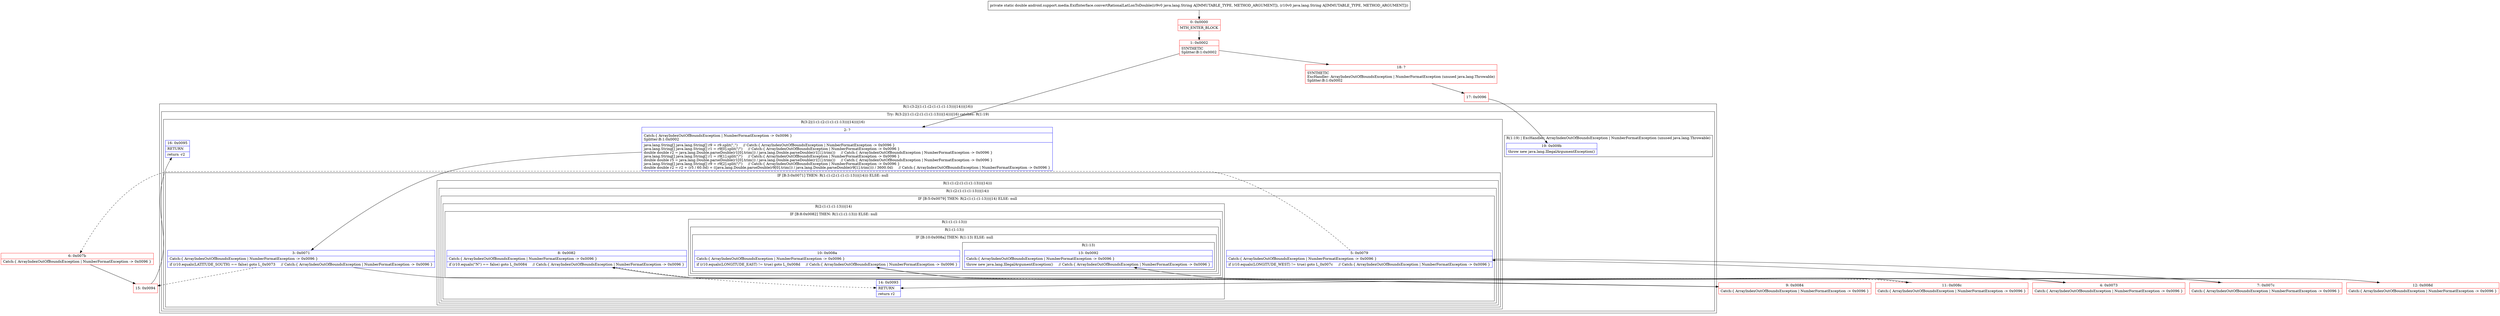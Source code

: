 digraph "CFG forandroid.support.media.ExifInterface.convertRationalLatLonToDouble(Ljava\/lang\/String;Ljava\/lang\/String;)D" {
subgraph cluster_Region_1470209988 {
label = "R(1:(3:2|(1:(1:(2:(1:(1:(1:13)))|14)))|16))";
node [shape=record,color=blue];
subgraph cluster_TryCatchRegion_1260328228 {
label = "Try: R(3:2|(1:(1:(2:(1:(1:(1:13)))|14)))|16) catches: R(1:19)";
node [shape=record,color=blue];
subgraph cluster_Region_543678796 {
label = "R(3:2|(1:(1:(2:(1:(1:(1:13)))|14)))|16)";
node [shape=record,color=blue];
Node_2 [shape=record,label="{2\:\ ?|Catch:\{ ArrayIndexOutOfBoundsException \| NumberFormatException \-\> 0x0096 \}\lSplitter:B:1:0x0002\l|java.lang.String[] java.lang.String[] r9 = r9.split(\",\")     \/\/ Catch:\{ ArrayIndexOutOfBoundsException \| NumberFormatException \-\> 0x0096 \}\ljava.lang.String[] java.lang.String[] r1 = r9[0].split(\"\/\")     \/\/ Catch:\{ ArrayIndexOutOfBoundsException \| NumberFormatException \-\> 0x0096 \}\ldouble double r2 = java.lang.Double.parseDouble(r1[0].trim()) \/ java.lang.Double.parseDouble(r1[1].trim())     \/\/ Catch:\{ ArrayIndexOutOfBoundsException \| NumberFormatException \-\> 0x0096 \}\ljava.lang.String[] java.lang.String[] r1 = r9[1].split(\"\/\")     \/\/ Catch:\{ ArrayIndexOutOfBoundsException \| NumberFormatException \-\> 0x0096 \}\ldouble double r5 = java.lang.Double.parseDouble(r1[0].trim()) \/ java.lang.Double.parseDouble(r1[1].trim())     \/\/ Catch:\{ ArrayIndexOutOfBoundsException \| NumberFormatException \-\> 0x0096 \}\ljava.lang.String[] java.lang.String[] r9 = r9[2].split(\"\/\")     \/\/ Catch:\{ ArrayIndexOutOfBoundsException \| NumberFormatException \-\> 0x0096 \}\ldouble double r2 = r2 + (r5 \/ 60.0d) + ((java.lang.Double.parseDouble(r9[0].trim()) \/ java.lang.Double.parseDouble(r9[1].trim())) \/ 3600.0d)     \/\/ Catch:\{ ArrayIndexOutOfBoundsException \| NumberFormatException \-\> 0x0096 \}\l}"];
subgraph cluster_IfRegion_1997885207 {
label = "IF [B:3:0x0071] THEN: R(1:(1:(2:(1:(1:(1:13)))|14))) ELSE: null";
node [shape=record,color=blue];
Node_3 [shape=record,label="{3\:\ 0x0071|Catch:\{ ArrayIndexOutOfBoundsException \| NumberFormatException \-\> 0x0096 \}\l|if (r10.equals(LATITUDE_SOUTH) == false) goto L_0x0073     \/\/ Catch:\{ ArrayIndexOutOfBoundsException \| NumberFormatException \-\> 0x0096 \}\l}"];
subgraph cluster_Region_15549068 {
label = "R(1:(1:(2:(1:(1:(1:13)))|14)))";
node [shape=record,color=blue];
subgraph cluster_Region_1533653738 {
label = "R(1:(2:(1:(1:(1:13)))|14))";
node [shape=record,color=blue];
subgraph cluster_IfRegion_1751923350 {
label = "IF [B:5:0x0079] THEN: R(2:(1:(1:(1:13)))|14) ELSE: null";
node [shape=record,color=blue];
Node_5 [shape=record,label="{5\:\ 0x0079|Catch:\{ ArrayIndexOutOfBoundsException \| NumberFormatException \-\> 0x0096 \}\l|if (r10.equals(LONGITUDE_WEST) != true) goto L_0x007c     \/\/ Catch:\{ ArrayIndexOutOfBoundsException \| NumberFormatException \-\> 0x0096 \}\l}"];
subgraph cluster_Region_1672279439 {
label = "R(2:(1:(1:(1:13)))|14)";
node [shape=record,color=blue];
subgraph cluster_IfRegion_903658875 {
label = "IF [B:8:0x0082] THEN: R(1:(1:(1:13))) ELSE: null";
node [shape=record,color=blue];
Node_8 [shape=record,label="{8\:\ 0x0082|Catch:\{ ArrayIndexOutOfBoundsException \| NumberFormatException \-\> 0x0096 \}\l|if (r10.equals(\"N\") == false) goto L_0x0084     \/\/ Catch:\{ ArrayIndexOutOfBoundsException \| NumberFormatException \-\> 0x0096 \}\l}"];
subgraph cluster_Region_1607426158 {
label = "R(1:(1:(1:13)))";
node [shape=record,color=blue];
subgraph cluster_Region_1227319199 {
label = "R(1:(1:13))";
node [shape=record,color=blue];
subgraph cluster_IfRegion_1075203239 {
label = "IF [B:10:0x008a] THEN: R(1:13) ELSE: null";
node [shape=record,color=blue];
Node_10 [shape=record,label="{10\:\ 0x008a|Catch:\{ ArrayIndexOutOfBoundsException \| NumberFormatException \-\> 0x0096 \}\l|if (r10.equals(LONGITUDE_EAST) != true) goto L_0x008d     \/\/ Catch:\{ ArrayIndexOutOfBoundsException \| NumberFormatException \-\> 0x0096 \}\l}"];
subgraph cluster_Region_284235451 {
label = "R(1:13)";
node [shape=record,color=blue];
Node_13 [shape=record,label="{13\:\ 0x0092|Catch:\{ ArrayIndexOutOfBoundsException \| NumberFormatException \-\> 0x0096 \}\l|throw new java.lang.IllegalArgumentException()     \/\/ Catch:\{ ArrayIndexOutOfBoundsException \| NumberFormatException \-\> 0x0096 \}\l}"];
}
}
}
}
}
Node_14 [shape=record,label="{14\:\ 0x0093|RETURN\l|return r2\l}"];
}
}
}
}
}
Node_16 [shape=record,label="{16\:\ 0x0095|RETURN\l|return \-r2\l}"];
}
subgraph cluster_Region_882497755 {
label = "R(1:19) | ExcHandler: ArrayIndexOutOfBoundsException \| NumberFormatException (unused java.lang.Throwable)\l";
node [shape=record,color=blue];
Node_19 [shape=record,label="{19\:\ 0x009b|throw new java.lang.IllegalArgumentException()\l}"];
}
}
}
subgraph cluster_Region_882497755 {
label = "R(1:19) | ExcHandler: ArrayIndexOutOfBoundsException \| NumberFormatException (unused java.lang.Throwable)\l";
node [shape=record,color=blue];
Node_19 [shape=record,label="{19\:\ 0x009b|throw new java.lang.IllegalArgumentException()\l}"];
}
Node_0 [shape=record,color=red,label="{0\:\ 0x0000|MTH_ENTER_BLOCK\l}"];
Node_1 [shape=record,color=red,label="{1\:\ 0x0002|SYNTHETIC\lSplitter:B:1:0x0002\l}"];
Node_4 [shape=record,color=red,label="{4\:\ 0x0073|Catch:\{ ArrayIndexOutOfBoundsException \| NumberFormatException \-\> 0x0096 \}\l}"];
Node_6 [shape=record,color=red,label="{6\:\ 0x007b|Catch:\{ ArrayIndexOutOfBoundsException \| NumberFormatException \-\> 0x0096 \}\l}"];
Node_7 [shape=record,color=red,label="{7\:\ 0x007c|Catch:\{ ArrayIndexOutOfBoundsException \| NumberFormatException \-\> 0x0096 \}\l}"];
Node_9 [shape=record,color=red,label="{9\:\ 0x0084|Catch:\{ ArrayIndexOutOfBoundsException \| NumberFormatException \-\> 0x0096 \}\l}"];
Node_11 [shape=record,color=red,label="{11\:\ 0x008c|Catch:\{ ArrayIndexOutOfBoundsException \| NumberFormatException \-\> 0x0096 \}\l}"];
Node_12 [shape=record,color=red,label="{12\:\ 0x008d|Catch:\{ ArrayIndexOutOfBoundsException \| NumberFormatException \-\> 0x0096 \}\l}"];
Node_15 [shape=record,color=red,label="{15\:\ 0x0094}"];
Node_17 [shape=record,color=red,label="{17\:\ 0x0096}"];
Node_18 [shape=record,color=red,label="{18\:\ ?|SYNTHETIC\lExcHandler: ArrayIndexOutOfBoundsException \| NumberFormatException (unused java.lang.Throwable)\lSplitter:B:1:0x0002\l}"];
MethodNode[shape=record,label="{private static double android.support.media.ExifInterface.convertRationalLatLonToDouble((r9v0 java.lang.String A[IMMUTABLE_TYPE, METHOD_ARGUMENT]), (r10v0 java.lang.String A[IMMUTABLE_TYPE, METHOD_ARGUMENT])) }"];
MethodNode -> Node_0;
Node_2 -> Node_3;
Node_3 -> Node_4;
Node_3 -> Node_15[style=dashed];
Node_5 -> Node_6[style=dashed];
Node_5 -> Node_7;
Node_8 -> Node_9;
Node_8 -> Node_14[style=dashed];
Node_10 -> Node_11[style=dashed];
Node_10 -> Node_12;
Node_0 -> Node_1;
Node_1 -> Node_2;
Node_1 -> Node_18;
Node_4 -> Node_5;
Node_6 -> Node_15;
Node_7 -> Node_8;
Node_9 -> Node_10;
Node_11 -> Node_14;
Node_12 -> Node_13;
Node_15 -> Node_16;
Node_17 -> Node_19;
Node_18 -> Node_17;
}


